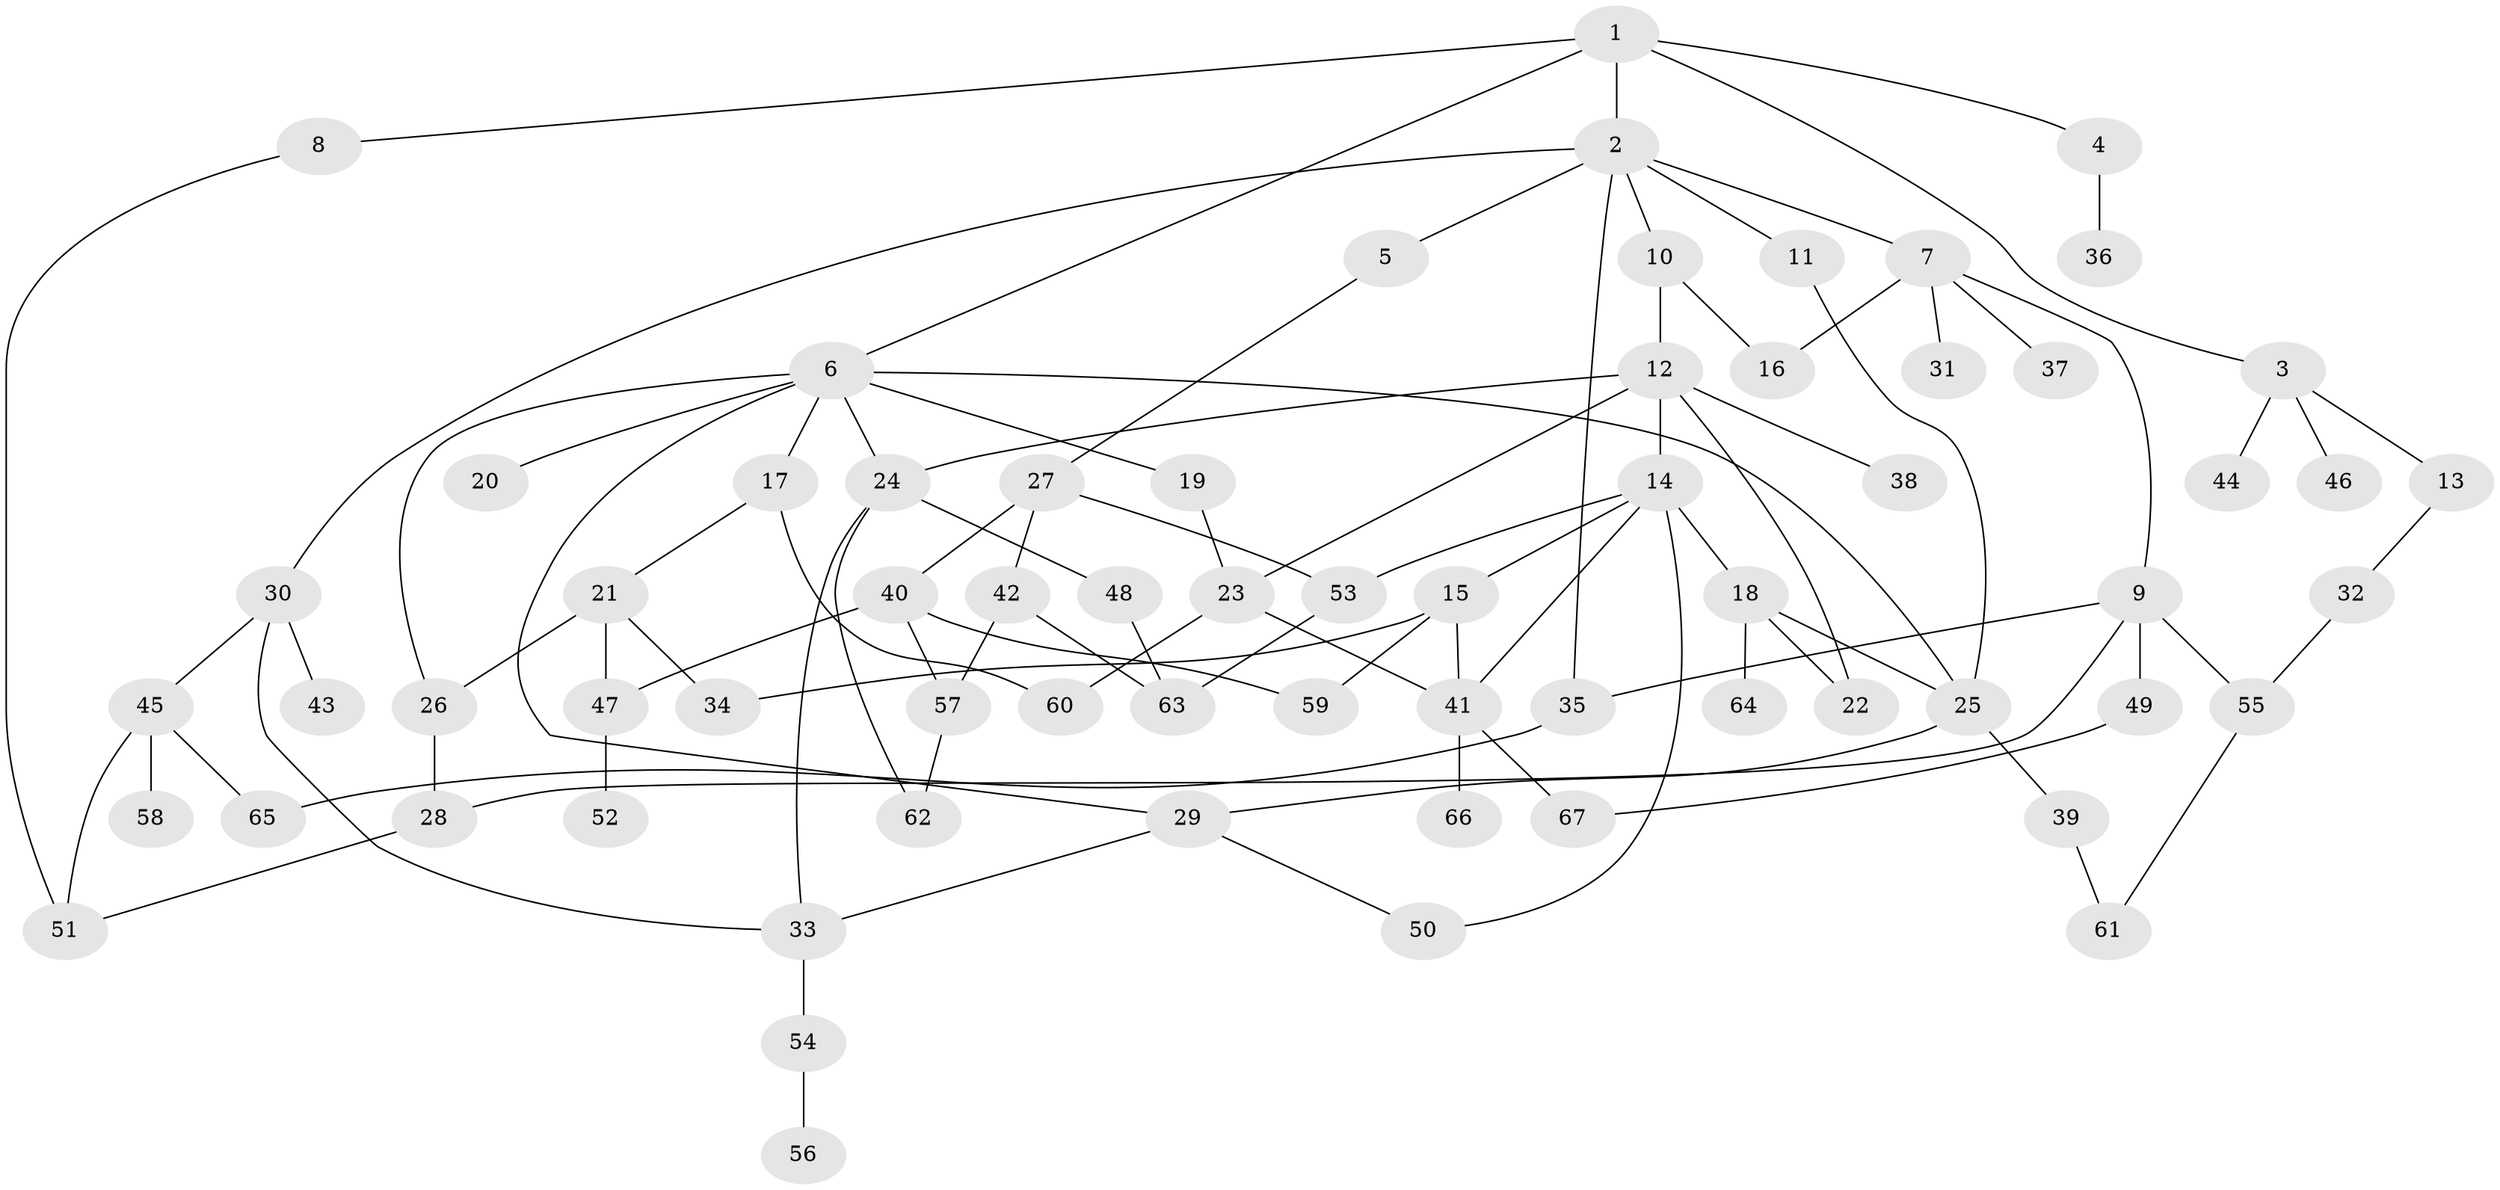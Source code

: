 // Generated by graph-tools (version 1.1) at 2025/25/03/09/25 03:25:34]
// undirected, 67 vertices, 96 edges
graph export_dot {
graph [start="1"]
  node [color=gray90,style=filled];
  1;
  2;
  3;
  4;
  5;
  6;
  7;
  8;
  9;
  10;
  11;
  12;
  13;
  14;
  15;
  16;
  17;
  18;
  19;
  20;
  21;
  22;
  23;
  24;
  25;
  26;
  27;
  28;
  29;
  30;
  31;
  32;
  33;
  34;
  35;
  36;
  37;
  38;
  39;
  40;
  41;
  42;
  43;
  44;
  45;
  46;
  47;
  48;
  49;
  50;
  51;
  52;
  53;
  54;
  55;
  56;
  57;
  58;
  59;
  60;
  61;
  62;
  63;
  64;
  65;
  66;
  67;
  1 -- 2;
  1 -- 3;
  1 -- 4;
  1 -- 6;
  1 -- 8;
  2 -- 5;
  2 -- 7;
  2 -- 10;
  2 -- 11;
  2 -- 30;
  2 -- 35;
  3 -- 13;
  3 -- 44;
  3 -- 46;
  4 -- 36;
  5 -- 27;
  6 -- 17;
  6 -- 19;
  6 -- 20;
  6 -- 26;
  6 -- 25;
  6 -- 24;
  6 -- 29;
  7 -- 9;
  7 -- 31;
  7 -- 37;
  7 -- 16;
  8 -- 51;
  9 -- 28;
  9 -- 49;
  9 -- 55;
  9 -- 35;
  10 -- 12;
  10 -- 16;
  11 -- 25;
  12 -- 14;
  12 -- 23;
  12 -- 24;
  12 -- 38;
  12 -- 22;
  13 -- 32;
  14 -- 15;
  14 -- 18;
  14 -- 50;
  14 -- 53;
  14 -- 41;
  15 -- 41;
  15 -- 59;
  15 -- 34;
  17 -- 21;
  17 -- 60;
  18 -- 22;
  18 -- 25;
  18 -- 64;
  19 -- 23;
  21 -- 26;
  21 -- 34;
  21 -- 47;
  23 -- 60;
  23 -- 41;
  24 -- 48;
  24 -- 62;
  24 -- 33;
  25 -- 29;
  25 -- 39;
  26 -- 28;
  27 -- 40;
  27 -- 42;
  27 -- 53;
  28 -- 51;
  29 -- 33;
  29 -- 50;
  30 -- 33;
  30 -- 43;
  30 -- 45;
  32 -- 55;
  33 -- 54;
  35 -- 65;
  39 -- 61;
  40 -- 57;
  40 -- 47;
  40 -- 59;
  41 -- 66;
  41 -- 67;
  42 -- 57;
  42 -- 63;
  45 -- 58;
  45 -- 65;
  45 -- 51;
  47 -- 52;
  48 -- 63;
  49 -- 67;
  53 -- 63;
  54 -- 56;
  55 -- 61;
  57 -- 62;
}
